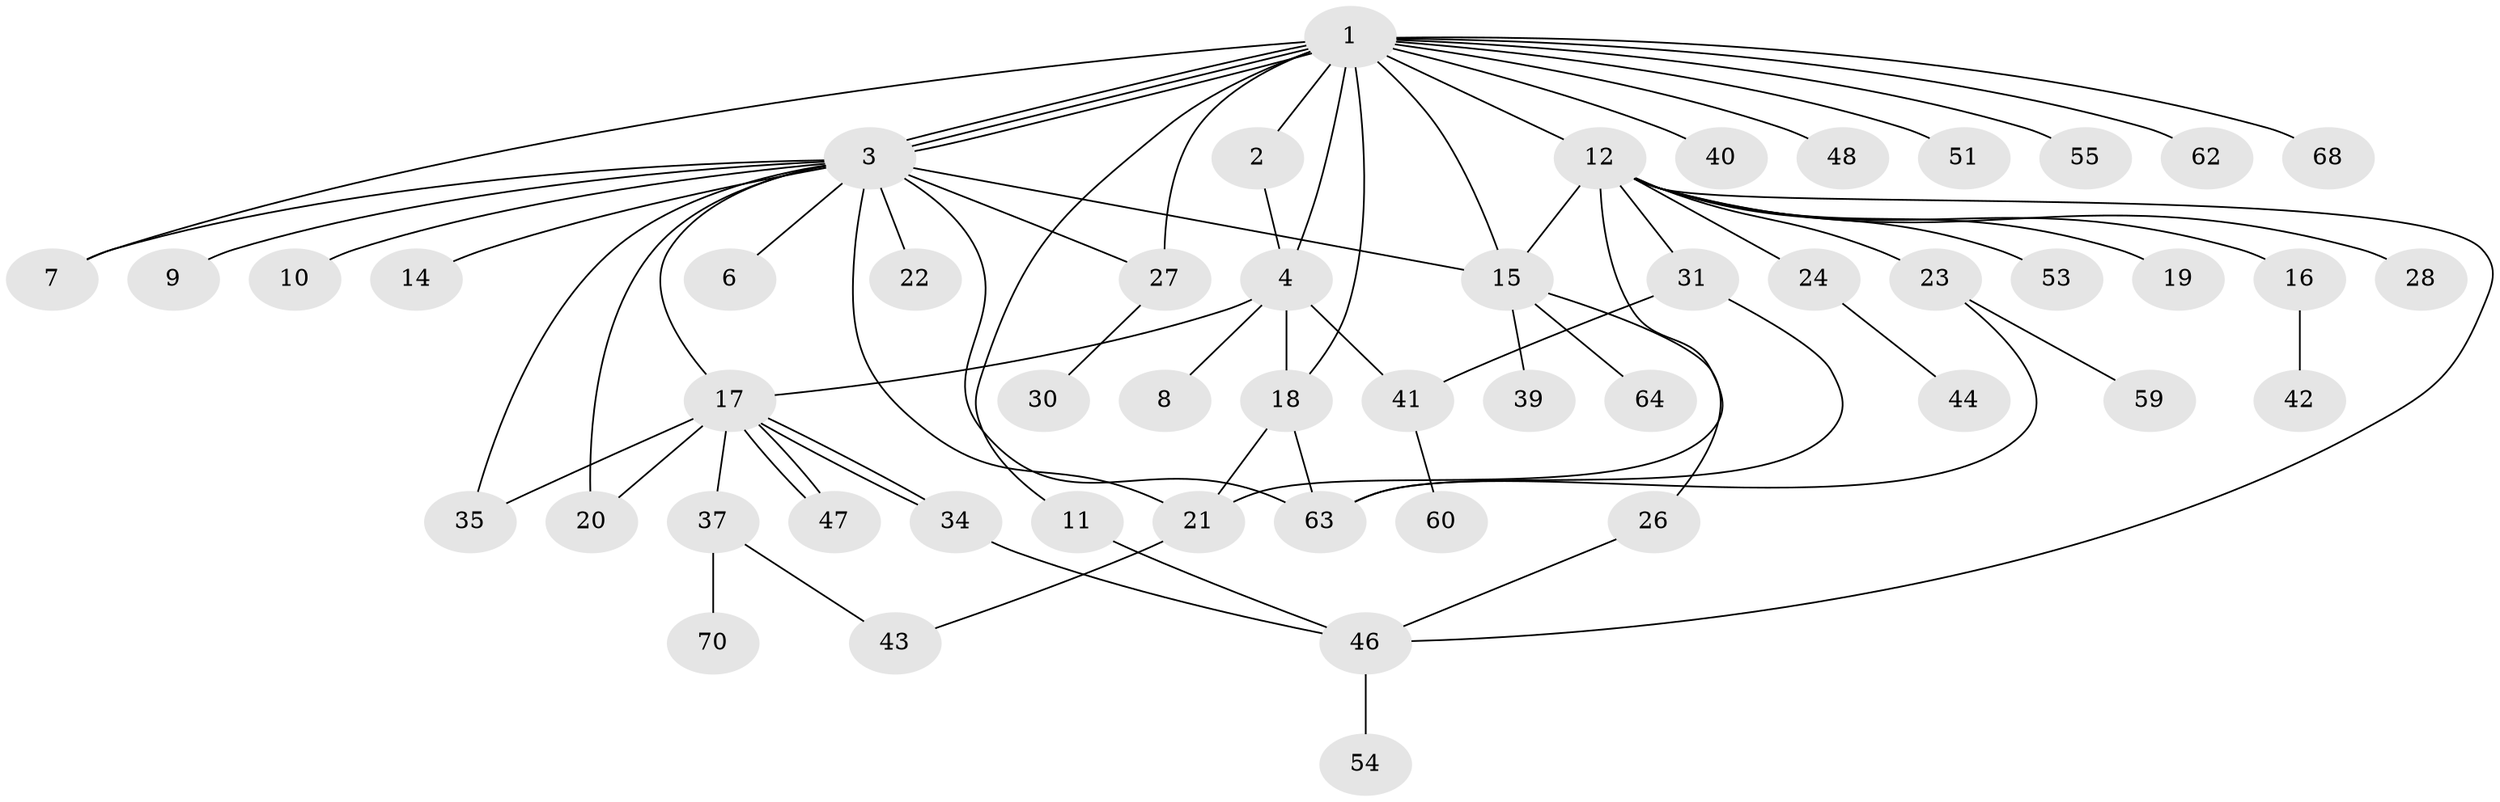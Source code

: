 // Generated by graph-tools (version 1.1) at 2025/51/02/27/25 19:51:55]
// undirected, 50 vertices, 72 edges
graph export_dot {
graph [start="1"]
  node [color=gray90,style=filled];
  1 [super="+45"];
  2 [super="+36"];
  3 [super="+5"];
  4 [super="+49"];
  6;
  7 [super="+33"];
  8;
  9;
  10;
  11;
  12 [super="+13"];
  14;
  15 [super="+25"];
  16;
  17 [super="+58"];
  18 [super="+32"];
  19 [super="+69"];
  20;
  21 [super="+29"];
  22;
  23 [super="+50"];
  24 [super="+61"];
  26 [super="+67"];
  27 [super="+56"];
  28;
  30;
  31;
  34 [super="+52"];
  35;
  37 [super="+38"];
  39;
  40;
  41 [super="+57"];
  42;
  43;
  44 [super="+71"];
  46 [super="+65"];
  47;
  48;
  51;
  53;
  54;
  55;
  59;
  60;
  62;
  63 [super="+66"];
  64;
  68;
  70;
  1 -- 2;
  1 -- 3 [weight=2];
  1 -- 3;
  1 -- 3;
  1 -- 4;
  1 -- 11;
  1 -- 12;
  1 -- 18;
  1 -- 27 [weight=2];
  1 -- 40;
  1 -- 48;
  1 -- 51;
  1 -- 55;
  1 -- 68;
  1 -- 62;
  1 -- 15;
  1 -- 7;
  2 -- 4;
  3 -- 6;
  3 -- 7;
  3 -- 9;
  3 -- 10;
  3 -- 14;
  3 -- 15 [weight=2];
  3 -- 17;
  3 -- 20;
  3 -- 21;
  3 -- 27;
  3 -- 35;
  3 -- 63;
  3 -- 22;
  4 -- 8;
  4 -- 17;
  4 -- 41;
  4 -- 18;
  11 -- 46;
  12 -- 15;
  12 -- 16;
  12 -- 24;
  12 -- 28;
  12 -- 46;
  12 -- 19;
  12 -- 21;
  12 -- 53;
  12 -- 23;
  12 -- 31;
  15 -- 26;
  15 -- 64;
  15 -- 39;
  16 -- 42;
  17 -- 34;
  17 -- 34;
  17 -- 35;
  17 -- 37;
  17 -- 47;
  17 -- 47;
  17 -- 20;
  18 -- 21;
  18 -- 63;
  21 -- 43;
  23 -- 59;
  23 -- 63;
  24 -- 44;
  26 -- 46;
  27 -- 30;
  31 -- 41;
  31 -- 63;
  34 -- 46;
  37 -- 70;
  37 -- 43;
  41 -- 60;
  46 -- 54;
}
